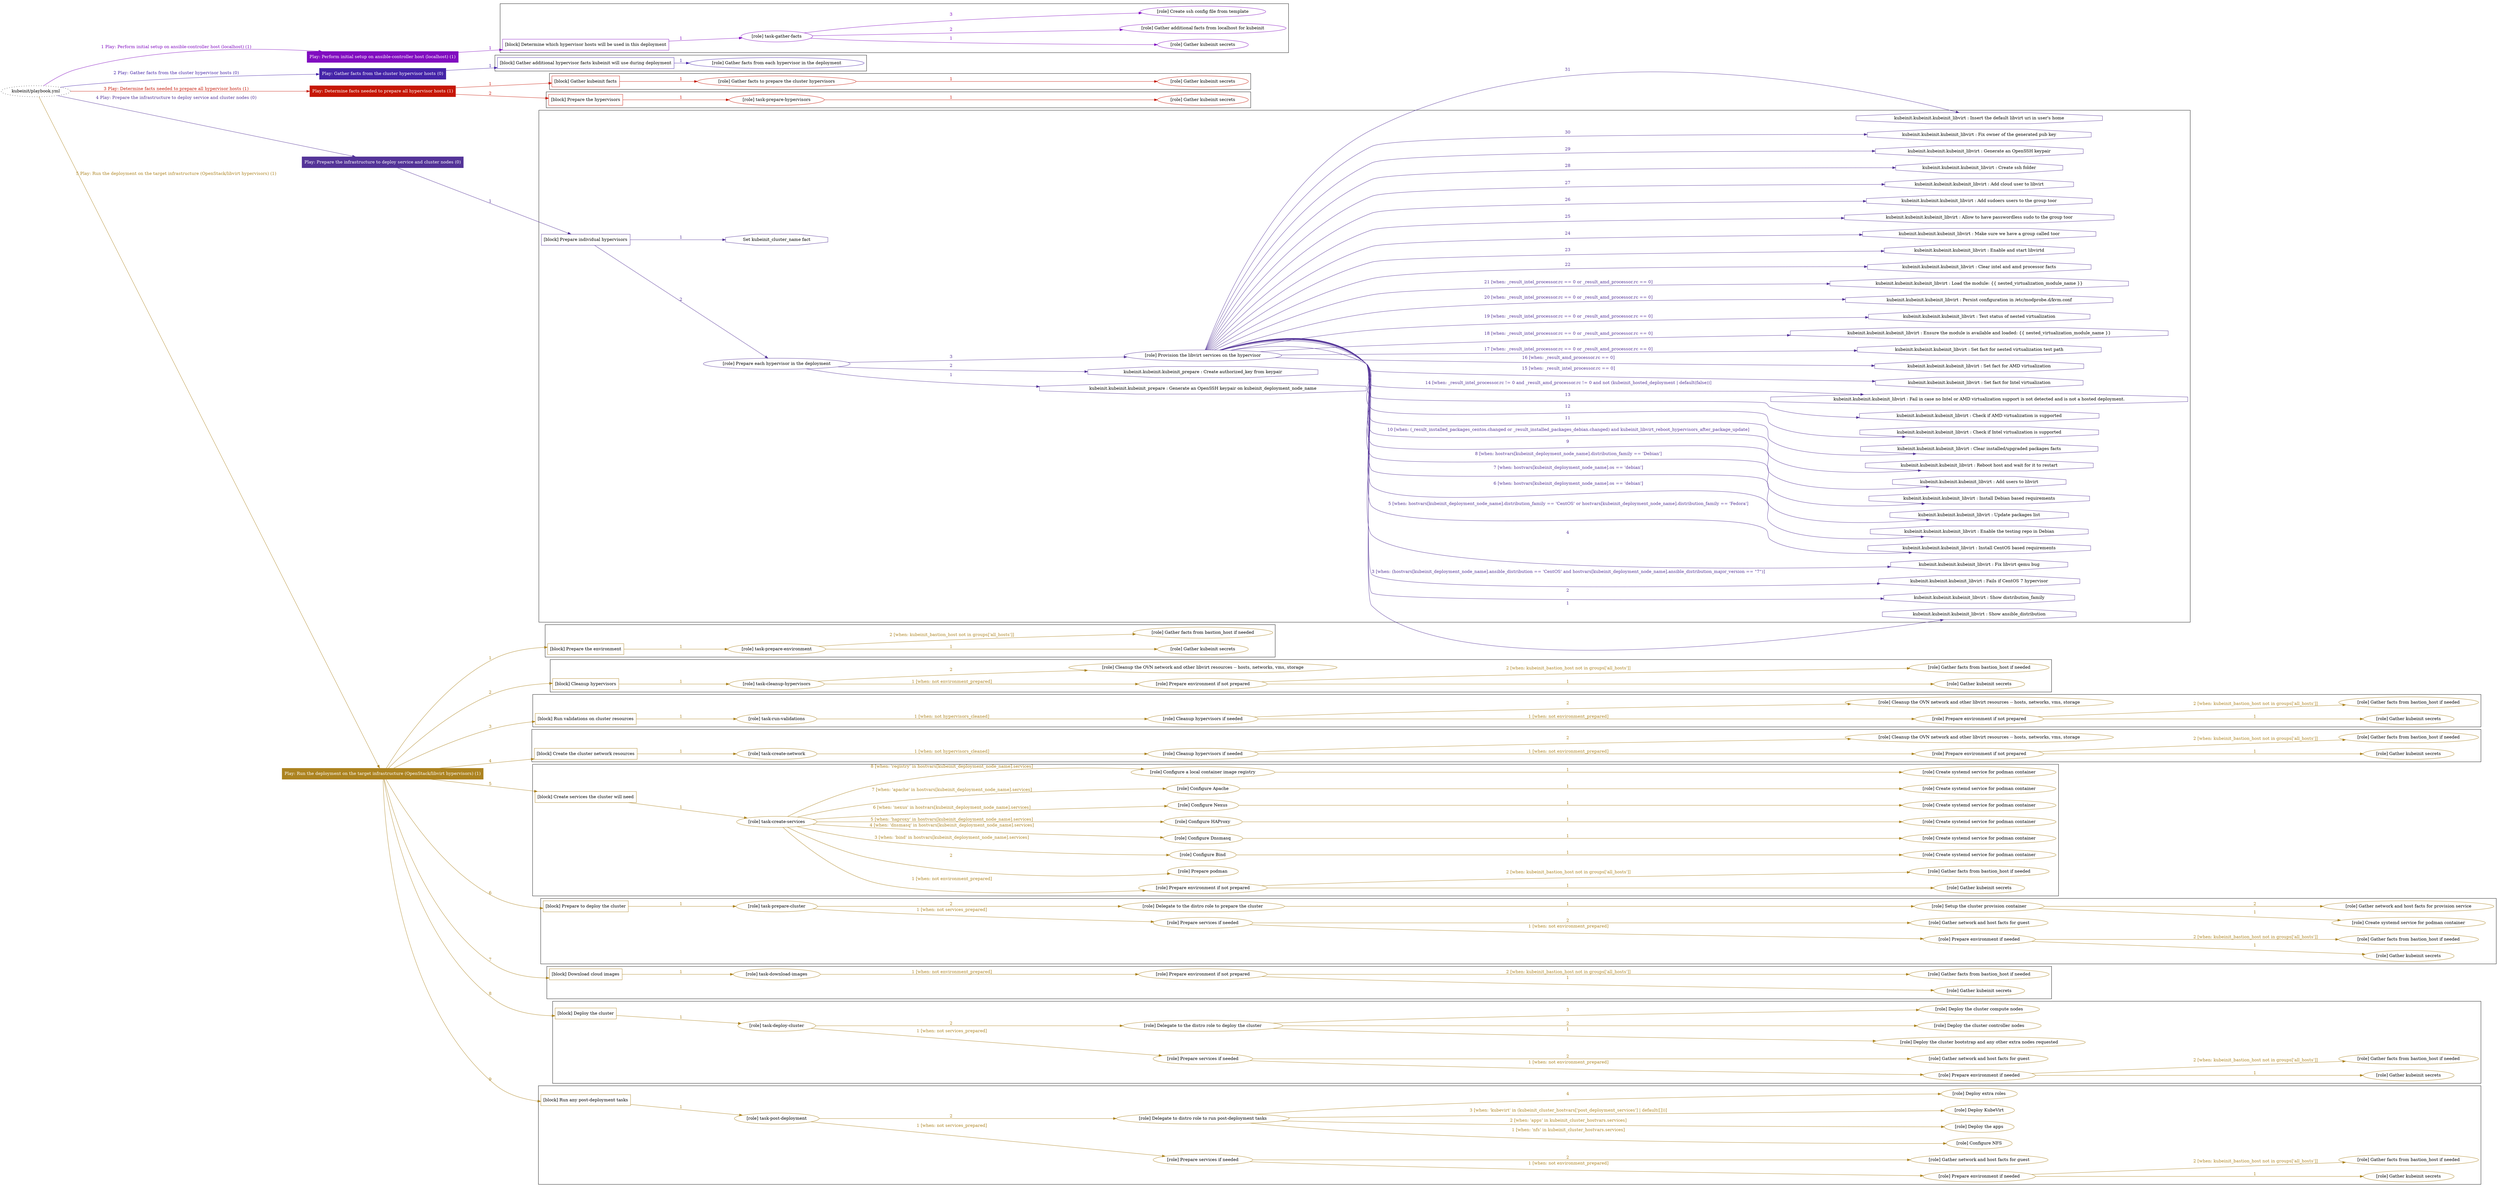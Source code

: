 digraph {
	graph [concentrate=true ordering=in rankdir=LR ratio=fill]
	edge [esep=5 sep=10]
	"kubeinit/playbook.yml" [URL="/home/runner/work/kubeinit/kubeinit/kubeinit/playbook.yml" id=playbook_2d5e9e60 style=dotted]
	"kubeinit/playbook.yml" -> play_b1016e14 [label="1 Play: Perform initial setup on ansible-controller host (localhost) (1)" color="#810cc0" fontcolor="#810cc0" id=edge_play_b1016e14 labeltooltip="1 Play: Perform initial setup on ansible-controller host (localhost) (1)" tooltip="1 Play: Perform initial setup on ansible-controller host (localhost) (1)"]
	subgraph "Play: Perform initial setup on ansible-controller host (localhost) (1)" {
		play_b1016e14 [label="Play: Perform initial setup on ansible-controller host (localhost) (1)" URL="/home/runner/work/kubeinit/kubeinit/kubeinit/playbook.yml" color="#810cc0" fontcolor="#ffffff" id=play_b1016e14 shape=box style=filled tooltip=localhost]
		play_b1016e14 -> block_e20add21 [label=1 color="#810cc0" fontcolor="#810cc0" id=edge_block_e20add21 labeltooltip=1 tooltip=1]
		subgraph cluster_block_e20add21 {
			block_e20add21 [label="[block] Determine which hypervisor hosts will be used in this deployment" URL="/home/runner/work/kubeinit/kubeinit/kubeinit/playbook.yml" color="#810cc0" id=block_e20add21 labeltooltip="Determine which hypervisor hosts will be used in this deployment" shape=box tooltip="Determine which hypervisor hosts will be used in this deployment"]
			block_e20add21 -> role_7a377241 [label="1 " color="#810cc0" fontcolor="#810cc0" id=edge_role_7a377241 labeltooltip="1 " tooltip="1 "]
			subgraph "task-gather-facts" {
				role_7a377241 [label="[role] task-gather-facts" URL="/home/runner/work/kubeinit/kubeinit/kubeinit/playbook.yml" color="#810cc0" id=role_7a377241 tooltip="task-gather-facts"]
				role_7a377241 -> role_d7036368 [label="1 " color="#810cc0" fontcolor="#810cc0" id=edge_role_d7036368 labeltooltip="1 " tooltip="1 "]
				subgraph "Gather kubeinit secrets" {
					role_d7036368 [label="[role] Gather kubeinit secrets" URL="/home/runner/.ansible/collections/ansible_collections/kubeinit/kubeinit/roles/kubeinit_prepare/tasks/build_hypervisors_group.yml" color="#810cc0" id=role_d7036368 tooltip="Gather kubeinit secrets"]
				}
				role_7a377241 -> role_bdc9a129 [label="2 " color="#810cc0" fontcolor="#810cc0" id=edge_role_bdc9a129 labeltooltip="2 " tooltip="2 "]
				subgraph "Gather additional facts from localhost for kubeinit" {
					role_bdc9a129 [label="[role] Gather additional facts from localhost for kubeinit" URL="/home/runner/.ansible/collections/ansible_collections/kubeinit/kubeinit/roles/kubeinit_prepare/tasks/build_hypervisors_group.yml" color="#810cc0" id=role_bdc9a129 tooltip="Gather additional facts from localhost for kubeinit"]
				}
				role_7a377241 -> role_c29ef8ec [label="3 " color="#810cc0" fontcolor="#810cc0" id=edge_role_c29ef8ec labeltooltip="3 " tooltip="3 "]
				subgraph "Create ssh config file from template" {
					role_c29ef8ec [label="[role] Create ssh config file from template" URL="/home/runner/.ansible/collections/ansible_collections/kubeinit/kubeinit/roles/kubeinit_prepare/tasks/build_hypervisors_group.yml" color="#810cc0" id=role_c29ef8ec tooltip="Create ssh config file from template"]
				}
			}
		}
	}
	"kubeinit/playbook.yml" -> play_8748ad54 [label="2 Play: Gather facts from the cluster hypervisor hosts (0)" color="#4524a8" fontcolor="#4524a8" id=edge_play_8748ad54 labeltooltip="2 Play: Gather facts from the cluster hypervisor hosts (0)" tooltip="2 Play: Gather facts from the cluster hypervisor hosts (0)"]
	subgraph "Play: Gather facts from the cluster hypervisor hosts (0)" {
		play_8748ad54 [label="Play: Gather facts from the cluster hypervisor hosts (0)" URL="/home/runner/work/kubeinit/kubeinit/kubeinit/playbook.yml" color="#4524a8" fontcolor="#ffffff" id=play_8748ad54 shape=box style=filled tooltip="Play: Gather facts from the cluster hypervisor hosts (0)"]
		play_8748ad54 -> block_c8830384 [label=1 color="#4524a8" fontcolor="#4524a8" id=edge_block_c8830384 labeltooltip=1 tooltip=1]
		subgraph cluster_block_c8830384 {
			block_c8830384 [label="[block] Gather additional hypervisor facts kubeinit will use during deployment" URL="/home/runner/work/kubeinit/kubeinit/kubeinit/playbook.yml" color="#4524a8" id=block_c8830384 labeltooltip="Gather additional hypervisor facts kubeinit will use during deployment" shape=box tooltip="Gather additional hypervisor facts kubeinit will use during deployment"]
			block_c8830384 -> role_8ac801bb [label="1 " color="#4524a8" fontcolor="#4524a8" id=edge_role_8ac801bb labeltooltip="1 " tooltip="1 "]
			subgraph "Gather facts from each hypervisor in the deployment" {
				role_8ac801bb [label="[role] Gather facts from each hypervisor in the deployment" URL="/home/runner/work/kubeinit/kubeinit/kubeinit/playbook.yml" color="#4524a8" id=role_8ac801bb tooltip="Gather facts from each hypervisor in the deployment"]
			}
		}
	}
	"kubeinit/playbook.yml" -> play_53fe75a6 [label="3 Play: Determine facts needed to prepare all hypervisor hosts (1)" color="#c61706" fontcolor="#c61706" id=edge_play_53fe75a6 labeltooltip="3 Play: Determine facts needed to prepare all hypervisor hosts (1)" tooltip="3 Play: Determine facts needed to prepare all hypervisor hosts (1)"]
	subgraph "Play: Determine facts needed to prepare all hypervisor hosts (1)" {
		play_53fe75a6 [label="Play: Determine facts needed to prepare all hypervisor hosts (1)" URL="/home/runner/work/kubeinit/kubeinit/kubeinit/playbook.yml" color="#c61706" fontcolor="#ffffff" id=play_53fe75a6 shape=box style=filled tooltip=localhost]
		play_53fe75a6 -> block_d0b2d844 [label=1 color="#c61706" fontcolor="#c61706" id=edge_block_d0b2d844 labeltooltip=1 tooltip=1]
		subgraph cluster_block_d0b2d844 {
			block_d0b2d844 [label="[block] Gather kubeinit facts" URL="/home/runner/work/kubeinit/kubeinit/kubeinit/playbook.yml" color="#c61706" id=block_d0b2d844 labeltooltip="Gather kubeinit facts" shape=box tooltip="Gather kubeinit facts"]
			block_d0b2d844 -> role_1cd7bd79 [label="1 " color="#c61706" fontcolor="#c61706" id=edge_role_1cd7bd79 labeltooltip="1 " tooltip="1 "]
			subgraph "Gather facts to prepare the cluster hypervisors" {
				role_1cd7bd79 [label="[role] Gather facts to prepare the cluster hypervisors" URL="/home/runner/work/kubeinit/kubeinit/kubeinit/playbook.yml" color="#c61706" id=role_1cd7bd79 tooltip="Gather facts to prepare the cluster hypervisors"]
				role_1cd7bd79 -> role_0280173f [label="1 " color="#c61706" fontcolor="#c61706" id=edge_role_0280173f labeltooltip="1 " tooltip="1 "]
				subgraph "Gather kubeinit secrets" {
					role_0280173f [label="[role] Gather kubeinit secrets" URL="/home/runner/.ansible/collections/ansible_collections/kubeinit/kubeinit/roles/kubeinit_prepare/tasks/gather_kubeinit_facts.yml" color="#c61706" id=role_0280173f tooltip="Gather kubeinit secrets"]
				}
			}
		}
		play_53fe75a6 -> block_5405189e [label=2 color="#c61706" fontcolor="#c61706" id=edge_block_5405189e labeltooltip=2 tooltip=2]
		subgraph cluster_block_5405189e {
			block_5405189e [label="[block] Prepare the hypervisors" URL="/home/runner/work/kubeinit/kubeinit/kubeinit/playbook.yml" color="#c61706" id=block_5405189e labeltooltip="Prepare the hypervisors" shape=box tooltip="Prepare the hypervisors"]
			block_5405189e -> role_4cc9221a [label="1 " color="#c61706" fontcolor="#c61706" id=edge_role_4cc9221a labeltooltip="1 " tooltip="1 "]
			subgraph "task-prepare-hypervisors" {
				role_4cc9221a [label="[role] task-prepare-hypervisors" URL="/home/runner/work/kubeinit/kubeinit/kubeinit/playbook.yml" color="#c61706" id=role_4cc9221a tooltip="task-prepare-hypervisors"]
				role_4cc9221a -> role_fd8f085b [label="1 " color="#c61706" fontcolor="#c61706" id=edge_role_fd8f085b labeltooltip="1 " tooltip="1 "]
				subgraph "Gather kubeinit secrets" {
					role_fd8f085b [label="[role] Gather kubeinit secrets" URL="/home/runner/.ansible/collections/ansible_collections/kubeinit/kubeinit/roles/kubeinit_prepare/tasks/gather_kubeinit_facts.yml" color="#c61706" id=role_fd8f085b tooltip="Gather kubeinit secrets"]
				}
			}
		}
	}
	"kubeinit/playbook.yml" -> play_ce2b63e2 [label="4 Play: Prepare the infrastructure to deploy service and cluster nodes (0)" color="#543498" fontcolor="#543498" id=edge_play_ce2b63e2 labeltooltip="4 Play: Prepare the infrastructure to deploy service and cluster nodes (0)" tooltip="4 Play: Prepare the infrastructure to deploy service and cluster nodes (0)"]
	subgraph "Play: Prepare the infrastructure to deploy service and cluster nodes (0)" {
		play_ce2b63e2 [label="Play: Prepare the infrastructure to deploy service and cluster nodes (0)" URL="/home/runner/work/kubeinit/kubeinit/kubeinit/playbook.yml" color="#543498" fontcolor="#ffffff" id=play_ce2b63e2 shape=box style=filled tooltip="Play: Prepare the infrastructure to deploy service and cluster nodes (0)"]
		play_ce2b63e2 -> block_5849b99c [label=1 color="#543498" fontcolor="#543498" id=edge_block_5849b99c labeltooltip=1 tooltip=1]
		subgraph cluster_block_5849b99c {
			block_5849b99c [label="[block] Prepare individual hypervisors" URL="/home/runner/work/kubeinit/kubeinit/kubeinit/playbook.yml" color="#543498" id=block_5849b99c labeltooltip="Prepare individual hypervisors" shape=box tooltip="Prepare individual hypervisors"]
			block_5849b99c -> role_98dd8b5d [label="2 " color="#543498" fontcolor="#543498" id=edge_role_98dd8b5d labeltooltip="2 " tooltip="2 "]
			subgraph "Prepare each hypervisor in the deployment" {
				role_98dd8b5d [label="[role] Prepare each hypervisor in the deployment" URL="/home/runner/work/kubeinit/kubeinit/kubeinit/playbook.yml" color="#543498" id=role_98dd8b5d tooltip="Prepare each hypervisor in the deployment"]
				task_89a11336 [label="kubeinit.kubeinit.kubeinit_prepare : Generate an OpenSSH keypair on kubeinit_deployment_node_name" URL="/home/runner/.ansible/collections/ansible_collections/kubeinit/kubeinit/roles/kubeinit_prepare/tasks/prepare_hypervisor.yml" color="#543498" id=task_89a11336 shape=octagon tooltip="kubeinit.kubeinit.kubeinit_prepare : Generate an OpenSSH keypair on kubeinit_deployment_node_name"]
				role_98dd8b5d -> task_89a11336 [label="1 " color="#543498" fontcolor="#543498" id=edge_task_89a11336 labeltooltip="1 " tooltip="1 "]
				task_111224fc [label="kubeinit.kubeinit.kubeinit_prepare : Create authorized_key from keypair" URL="/home/runner/.ansible/collections/ansible_collections/kubeinit/kubeinit/roles/kubeinit_prepare/tasks/prepare_hypervisor.yml" color="#543498" id=task_111224fc shape=octagon tooltip="kubeinit.kubeinit.kubeinit_prepare : Create authorized_key from keypair"]
				role_98dd8b5d -> task_111224fc [label="2 " color="#543498" fontcolor="#543498" id=edge_task_111224fc labeltooltip="2 " tooltip="2 "]
				role_98dd8b5d -> role_80fcc79b [label="3 " color="#543498" fontcolor="#543498" id=edge_role_80fcc79b labeltooltip="3 " tooltip="3 "]
				subgraph "Provision the libvirt services on the hypervisor" {
					role_80fcc79b [label="[role] Provision the libvirt services on the hypervisor" URL="/home/runner/.ansible/collections/ansible_collections/kubeinit/kubeinit/roles/kubeinit_prepare/tasks/prepare_hypervisor.yml" color="#543498" id=role_80fcc79b tooltip="Provision the libvirt services on the hypervisor"]
					task_5b2a654f [label="kubeinit.kubeinit.kubeinit_libvirt : Show ansible_distribution" URL="/home/runner/.ansible/collections/ansible_collections/kubeinit/kubeinit/roles/kubeinit_libvirt/tasks/main.yml" color="#543498" id=task_5b2a654f shape=octagon tooltip="kubeinit.kubeinit.kubeinit_libvirt : Show ansible_distribution"]
					role_80fcc79b -> task_5b2a654f [label="1 " color="#543498" fontcolor="#543498" id=edge_task_5b2a654f labeltooltip="1 " tooltip="1 "]
					task_f8b905b3 [label="kubeinit.kubeinit.kubeinit_libvirt : Show distribution_family" URL="/home/runner/.ansible/collections/ansible_collections/kubeinit/kubeinit/roles/kubeinit_libvirt/tasks/main.yml" color="#543498" id=task_f8b905b3 shape=octagon tooltip="kubeinit.kubeinit.kubeinit_libvirt : Show distribution_family"]
					role_80fcc79b -> task_f8b905b3 [label="2 " color="#543498" fontcolor="#543498" id=edge_task_f8b905b3 labeltooltip="2 " tooltip="2 "]
					task_dcdad14f [label="kubeinit.kubeinit.kubeinit_libvirt : Fails if CentOS 7 hypervisor" URL="/home/runner/.ansible/collections/ansible_collections/kubeinit/kubeinit/roles/kubeinit_libvirt/tasks/main.yml" color="#543498" id=task_dcdad14f shape=octagon tooltip="kubeinit.kubeinit.kubeinit_libvirt : Fails if CentOS 7 hypervisor"]
					role_80fcc79b -> task_dcdad14f [label="3 [when: (hostvars[kubeinit_deployment_node_name].ansible_distribution == 'CentOS' and hostvars[kubeinit_deployment_node_name].ansible_distribution_major_version == \"7\")]" color="#543498" fontcolor="#543498" id=edge_task_dcdad14f labeltooltip="3 [when: (hostvars[kubeinit_deployment_node_name].ansible_distribution == 'CentOS' and hostvars[kubeinit_deployment_node_name].ansible_distribution_major_version == \"7\")]" tooltip="3 [when: (hostvars[kubeinit_deployment_node_name].ansible_distribution == 'CentOS' and hostvars[kubeinit_deployment_node_name].ansible_distribution_major_version == \"7\")]"]
					task_68d8265d [label="kubeinit.kubeinit.kubeinit_libvirt : Fix libvirt qemu bug" URL="/home/runner/.ansible/collections/ansible_collections/kubeinit/kubeinit/roles/kubeinit_libvirt/tasks/main.yml" color="#543498" id=task_68d8265d shape=octagon tooltip="kubeinit.kubeinit.kubeinit_libvirt : Fix libvirt qemu bug"]
					role_80fcc79b -> task_68d8265d [label="4 " color="#543498" fontcolor="#543498" id=edge_task_68d8265d labeltooltip="4 " tooltip="4 "]
					task_2ed17474 [label="kubeinit.kubeinit.kubeinit_libvirt : Install CentOS based requirements" URL="/home/runner/.ansible/collections/ansible_collections/kubeinit/kubeinit/roles/kubeinit_libvirt/tasks/main.yml" color="#543498" id=task_2ed17474 shape=octagon tooltip="kubeinit.kubeinit.kubeinit_libvirt : Install CentOS based requirements"]
					role_80fcc79b -> task_2ed17474 [label="5 [when: hostvars[kubeinit_deployment_node_name].distribution_family == 'CentOS' or hostvars[kubeinit_deployment_node_name].distribution_family == 'Fedora']" color="#543498" fontcolor="#543498" id=edge_task_2ed17474 labeltooltip="5 [when: hostvars[kubeinit_deployment_node_name].distribution_family == 'CentOS' or hostvars[kubeinit_deployment_node_name].distribution_family == 'Fedora']" tooltip="5 [when: hostvars[kubeinit_deployment_node_name].distribution_family == 'CentOS' or hostvars[kubeinit_deployment_node_name].distribution_family == 'Fedora']"]
					task_cec6492a [label="kubeinit.kubeinit.kubeinit_libvirt : Enable the testing repo in Debian" URL="/home/runner/.ansible/collections/ansible_collections/kubeinit/kubeinit/roles/kubeinit_libvirt/tasks/main.yml" color="#543498" id=task_cec6492a shape=octagon tooltip="kubeinit.kubeinit.kubeinit_libvirt : Enable the testing repo in Debian"]
					role_80fcc79b -> task_cec6492a [label="6 [when: hostvars[kubeinit_deployment_node_name].os == 'debian']" color="#543498" fontcolor="#543498" id=edge_task_cec6492a labeltooltip="6 [when: hostvars[kubeinit_deployment_node_name].os == 'debian']" tooltip="6 [when: hostvars[kubeinit_deployment_node_name].os == 'debian']"]
					task_250e576b [label="kubeinit.kubeinit.kubeinit_libvirt : Update packages list" URL="/home/runner/.ansible/collections/ansible_collections/kubeinit/kubeinit/roles/kubeinit_libvirt/tasks/main.yml" color="#543498" id=task_250e576b shape=octagon tooltip="kubeinit.kubeinit.kubeinit_libvirt : Update packages list"]
					role_80fcc79b -> task_250e576b [label="7 [when: hostvars[kubeinit_deployment_node_name].os == 'debian']" color="#543498" fontcolor="#543498" id=edge_task_250e576b labeltooltip="7 [when: hostvars[kubeinit_deployment_node_name].os == 'debian']" tooltip="7 [when: hostvars[kubeinit_deployment_node_name].os == 'debian']"]
					task_c4124322 [label="kubeinit.kubeinit.kubeinit_libvirt : Install Debian based requirements" URL="/home/runner/.ansible/collections/ansible_collections/kubeinit/kubeinit/roles/kubeinit_libvirt/tasks/main.yml" color="#543498" id=task_c4124322 shape=octagon tooltip="kubeinit.kubeinit.kubeinit_libvirt : Install Debian based requirements"]
					role_80fcc79b -> task_c4124322 [label="8 [when: hostvars[kubeinit_deployment_node_name].distribution_family == 'Debian']" color="#543498" fontcolor="#543498" id=edge_task_c4124322 labeltooltip="8 [when: hostvars[kubeinit_deployment_node_name].distribution_family == 'Debian']" tooltip="8 [when: hostvars[kubeinit_deployment_node_name].distribution_family == 'Debian']"]
					task_89244968 [label="kubeinit.kubeinit.kubeinit_libvirt : Add users to libvirt" URL="/home/runner/.ansible/collections/ansible_collections/kubeinit/kubeinit/roles/kubeinit_libvirt/tasks/main.yml" color="#543498" id=task_89244968 shape=octagon tooltip="kubeinit.kubeinit.kubeinit_libvirt : Add users to libvirt"]
					role_80fcc79b -> task_89244968 [label="9 " color="#543498" fontcolor="#543498" id=edge_task_89244968 labeltooltip="9 " tooltip="9 "]
					task_df13fc72 [label="kubeinit.kubeinit.kubeinit_libvirt : Reboot host and wait for it to restart" URL="/home/runner/.ansible/collections/ansible_collections/kubeinit/kubeinit/roles/kubeinit_libvirt/tasks/main.yml" color="#543498" id=task_df13fc72 shape=octagon tooltip="kubeinit.kubeinit.kubeinit_libvirt : Reboot host and wait for it to restart"]
					role_80fcc79b -> task_df13fc72 [label="10 [when: (_result_installed_packages_centos.changed or _result_installed_packages_debian.changed) and kubeinit_libvirt_reboot_hypervisors_after_package_update]" color="#543498" fontcolor="#543498" id=edge_task_df13fc72 labeltooltip="10 [when: (_result_installed_packages_centos.changed or _result_installed_packages_debian.changed) and kubeinit_libvirt_reboot_hypervisors_after_package_update]" tooltip="10 [when: (_result_installed_packages_centos.changed or _result_installed_packages_debian.changed) and kubeinit_libvirt_reboot_hypervisors_after_package_update]"]
					task_fa6778c3 [label="kubeinit.kubeinit.kubeinit_libvirt : Clear installed/upgraded packages facts" URL="/home/runner/.ansible/collections/ansible_collections/kubeinit/kubeinit/roles/kubeinit_libvirt/tasks/main.yml" color="#543498" id=task_fa6778c3 shape=octagon tooltip="kubeinit.kubeinit.kubeinit_libvirt : Clear installed/upgraded packages facts"]
					role_80fcc79b -> task_fa6778c3 [label="11 " color="#543498" fontcolor="#543498" id=edge_task_fa6778c3 labeltooltip="11 " tooltip="11 "]
					task_04a6b4d7 [label="kubeinit.kubeinit.kubeinit_libvirt : Check if Intel virtualization is supported" URL="/home/runner/.ansible/collections/ansible_collections/kubeinit/kubeinit/roles/kubeinit_libvirt/tasks/main.yml" color="#543498" id=task_04a6b4d7 shape=octagon tooltip="kubeinit.kubeinit.kubeinit_libvirt : Check if Intel virtualization is supported"]
					role_80fcc79b -> task_04a6b4d7 [label="12 " color="#543498" fontcolor="#543498" id=edge_task_04a6b4d7 labeltooltip="12 " tooltip="12 "]
					task_f12c54b4 [label="kubeinit.kubeinit.kubeinit_libvirt : Check if AMD virtualization is supported" URL="/home/runner/.ansible/collections/ansible_collections/kubeinit/kubeinit/roles/kubeinit_libvirt/tasks/main.yml" color="#543498" id=task_f12c54b4 shape=octagon tooltip="kubeinit.kubeinit.kubeinit_libvirt : Check if AMD virtualization is supported"]
					role_80fcc79b -> task_f12c54b4 [label="13 " color="#543498" fontcolor="#543498" id=edge_task_f12c54b4 labeltooltip="13 " tooltip="13 "]
					task_46aa26ff [label="kubeinit.kubeinit.kubeinit_libvirt : Fail in case no Intel or AMD virtualization support is not detected and is not a hosted deployment." URL="/home/runner/.ansible/collections/ansible_collections/kubeinit/kubeinit/roles/kubeinit_libvirt/tasks/main.yml" color="#543498" id=task_46aa26ff shape=octagon tooltip="kubeinit.kubeinit.kubeinit_libvirt : Fail in case no Intel or AMD virtualization support is not detected and is not a hosted deployment."]
					role_80fcc79b -> task_46aa26ff [label="14 [when: _result_intel_processor.rc != 0 and _result_amd_processor.rc != 0 and not (kubeinit_hosted_deployment | default(false))]" color="#543498" fontcolor="#543498" id=edge_task_46aa26ff labeltooltip="14 [when: _result_intel_processor.rc != 0 and _result_amd_processor.rc != 0 and not (kubeinit_hosted_deployment | default(false))]" tooltip="14 [when: _result_intel_processor.rc != 0 and _result_amd_processor.rc != 0 and not (kubeinit_hosted_deployment | default(false))]"]
					task_3dc43560 [label="kubeinit.kubeinit.kubeinit_libvirt : Set fact for Intel virtualization" URL="/home/runner/.ansible/collections/ansible_collections/kubeinit/kubeinit/roles/kubeinit_libvirt/tasks/main.yml" color="#543498" id=task_3dc43560 shape=octagon tooltip="kubeinit.kubeinit.kubeinit_libvirt : Set fact for Intel virtualization"]
					role_80fcc79b -> task_3dc43560 [label="15 [when: _result_intel_processor.rc == 0]" color="#543498" fontcolor="#543498" id=edge_task_3dc43560 labeltooltip="15 [when: _result_intel_processor.rc == 0]" tooltip="15 [when: _result_intel_processor.rc == 0]"]
					task_a63800e9 [label="kubeinit.kubeinit.kubeinit_libvirt : Set fact for AMD virtualization" URL="/home/runner/.ansible/collections/ansible_collections/kubeinit/kubeinit/roles/kubeinit_libvirt/tasks/main.yml" color="#543498" id=task_a63800e9 shape=octagon tooltip="kubeinit.kubeinit.kubeinit_libvirt : Set fact for AMD virtualization"]
					role_80fcc79b -> task_a63800e9 [label="16 [when: _result_amd_processor.rc == 0]" color="#543498" fontcolor="#543498" id=edge_task_a63800e9 labeltooltip="16 [when: _result_amd_processor.rc == 0]" tooltip="16 [when: _result_amd_processor.rc == 0]"]
					task_aacda3a2 [label="kubeinit.kubeinit.kubeinit_libvirt : Set fact for nested virtualization test path" URL="/home/runner/.ansible/collections/ansible_collections/kubeinit/kubeinit/roles/kubeinit_libvirt/tasks/main.yml" color="#543498" id=task_aacda3a2 shape=octagon tooltip="kubeinit.kubeinit.kubeinit_libvirt : Set fact for nested virtualization test path"]
					role_80fcc79b -> task_aacda3a2 [label="17 [when: _result_intel_processor.rc == 0 or _result_amd_processor.rc == 0]" color="#543498" fontcolor="#543498" id=edge_task_aacda3a2 labeltooltip="17 [when: _result_intel_processor.rc == 0 or _result_amd_processor.rc == 0]" tooltip="17 [when: _result_intel_processor.rc == 0 or _result_amd_processor.rc == 0]"]
					task_fb6b7d84 [label="kubeinit.kubeinit.kubeinit_libvirt : Ensure the module is available and loaded: {{ nested_virtualization_module_name }}" URL="/home/runner/.ansible/collections/ansible_collections/kubeinit/kubeinit/roles/kubeinit_libvirt/tasks/main.yml" color="#543498" id=task_fb6b7d84 shape=octagon tooltip="kubeinit.kubeinit.kubeinit_libvirt : Ensure the module is available and loaded: {{ nested_virtualization_module_name }}"]
					role_80fcc79b -> task_fb6b7d84 [label="18 [when: _result_intel_processor.rc == 0 or _result_amd_processor.rc == 0]" color="#543498" fontcolor="#543498" id=edge_task_fb6b7d84 labeltooltip="18 [when: _result_intel_processor.rc == 0 or _result_amd_processor.rc == 0]" tooltip="18 [when: _result_intel_processor.rc == 0 or _result_amd_processor.rc == 0]"]
					task_d5fcd7eb [label="kubeinit.kubeinit.kubeinit_libvirt : Test status of nested virtualization" URL="/home/runner/.ansible/collections/ansible_collections/kubeinit/kubeinit/roles/kubeinit_libvirt/tasks/main.yml" color="#543498" id=task_d5fcd7eb shape=octagon tooltip="kubeinit.kubeinit.kubeinit_libvirt : Test status of nested virtualization"]
					role_80fcc79b -> task_d5fcd7eb [label="19 [when: _result_intel_processor.rc == 0 or _result_amd_processor.rc == 0]" color="#543498" fontcolor="#543498" id=edge_task_d5fcd7eb labeltooltip="19 [when: _result_intel_processor.rc == 0 or _result_amd_processor.rc == 0]" tooltip="19 [when: _result_intel_processor.rc == 0 or _result_amd_processor.rc == 0]"]
					task_24b492e3 [label="kubeinit.kubeinit.kubeinit_libvirt : Persist configuration in /etc/modprobe.d/kvm.conf" URL="/home/runner/.ansible/collections/ansible_collections/kubeinit/kubeinit/roles/kubeinit_libvirt/tasks/main.yml" color="#543498" id=task_24b492e3 shape=octagon tooltip="kubeinit.kubeinit.kubeinit_libvirt : Persist configuration in /etc/modprobe.d/kvm.conf"]
					role_80fcc79b -> task_24b492e3 [label="20 [when: _result_intel_processor.rc == 0 or _result_amd_processor.rc == 0]" color="#543498" fontcolor="#543498" id=edge_task_24b492e3 labeltooltip="20 [when: _result_intel_processor.rc == 0 or _result_amd_processor.rc == 0]" tooltip="20 [when: _result_intel_processor.rc == 0 or _result_amd_processor.rc == 0]"]
					task_25d36972 [label="kubeinit.kubeinit.kubeinit_libvirt : Load the module: {{ nested_virtualization_module_name }}" URL="/home/runner/.ansible/collections/ansible_collections/kubeinit/kubeinit/roles/kubeinit_libvirt/tasks/main.yml" color="#543498" id=task_25d36972 shape=octagon tooltip="kubeinit.kubeinit.kubeinit_libvirt : Load the module: {{ nested_virtualization_module_name }}"]
					role_80fcc79b -> task_25d36972 [label="21 [when: _result_intel_processor.rc == 0 or _result_amd_processor.rc == 0]" color="#543498" fontcolor="#543498" id=edge_task_25d36972 labeltooltip="21 [when: _result_intel_processor.rc == 0 or _result_amd_processor.rc == 0]" tooltip="21 [when: _result_intel_processor.rc == 0 or _result_amd_processor.rc == 0]"]
					task_f447926d [label="kubeinit.kubeinit.kubeinit_libvirt : Clear intel and amd processor facts" URL="/home/runner/.ansible/collections/ansible_collections/kubeinit/kubeinit/roles/kubeinit_libvirt/tasks/main.yml" color="#543498" id=task_f447926d shape=octagon tooltip="kubeinit.kubeinit.kubeinit_libvirt : Clear intel and amd processor facts"]
					role_80fcc79b -> task_f447926d [label="22 " color="#543498" fontcolor="#543498" id=edge_task_f447926d labeltooltip="22 " tooltip="22 "]
					task_beefbe02 [label="kubeinit.kubeinit.kubeinit_libvirt : Enable and start libvirtd" URL="/home/runner/.ansible/collections/ansible_collections/kubeinit/kubeinit/roles/kubeinit_libvirt/tasks/main.yml" color="#543498" id=task_beefbe02 shape=octagon tooltip="kubeinit.kubeinit.kubeinit_libvirt : Enable and start libvirtd"]
					role_80fcc79b -> task_beefbe02 [label="23 " color="#543498" fontcolor="#543498" id=edge_task_beefbe02 labeltooltip="23 " tooltip="23 "]
					task_304d0cba [label="kubeinit.kubeinit.kubeinit_libvirt : Make sure we have a group called toor" URL="/home/runner/.ansible/collections/ansible_collections/kubeinit/kubeinit/roles/kubeinit_libvirt/tasks/60_create_cloud_user.yml" color="#543498" id=task_304d0cba shape=octagon tooltip="kubeinit.kubeinit.kubeinit_libvirt : Make sure we have a group called toor"]
					role_80fcc79b -> task_304d0cba [label="24 " color="#543498" fontcolor="#543498" id=edge_task_304d0cba labeltooltip="24 " tooltip="24 "]
					task_f5b10523 [label="kubeinit.kubeinit.kubeinit_libvirt : Allow to have passwordless sudo to the group toor" URL="/home/runner/.ansible/collections/ansible_collections/kubeinit/kubeinit/roles/kubeinit_libvirt/tasks/60_create_cloud_user.yml" color="#543498" id=task_f5b10523 shape=octagon tooltip="kubeinit.kubeinit.kubeinit_libvirt : Allow to have passwordless sudo to the group toor"]
					role_80fcc79b -> task_f5b10523 [label="25 " color="#543498" fontcolor="#543498" id=edge_task_f5b10523 labeltooltip="25 " tooltip="25 "]
					task_a37309dc [label="kubeinit.kubeinit.kubeinit_libvirt : Add sudoers users to the group toor" URL="/home/runner/.ansible/collections/ansible_collections/kubeinit/kubeinit/roles/kubeinit_libvirt/tasks/60_create_cloud_user.yml" color="#543498" id=task_a37309dc shape=octagon tooltip="kubeinit.kubeinit.kubeinit_libvirt : Add sudoers users to the group toor"]
					role_80fcc79b -> task_a37309dc [label="26 " color="#543498" fontcolor="#543498" id=edge_task_a37309dc labeltooltip="26 " tooltip="26 "]
					task_015df8d5 [label="kubeinit.kubeinit.kubeinit_libvirt : Add cloud user to libvirt" URL="/home/runner/.ansible/collections/ansible_collections/kubeinit/kubeinit/roles/kubeinit_libvirt/tasks/60_create_cloud_user.yml" color="#543498" id=task_015df8d5 shape=octagon tooltip="kubeinit.kubeinit.kubeinit_libvirt : Add cloud user to libvirt"]
					role_80fcc79b -> task_015df8d5 [label="27 " color="#543498" fontcolor="#543498" id=edge_task_015df8d5 labeltooltip="27 " tooltip="27 "]
					task_ec5dc55c [label="kubeinit.kubeinit.kubeinit_libvirt : Create ssh folder" URL="/home/runner/.ansible/collections/ansible_collections/kubeinit/kubeinit/roles/kubeinit_libvirt/tasks/60_create_cloud_user.yml" color="#543498" id=task_ec5dc55c shape=octagon tooltip="kubeinit.kubeinit.kubeinit_libvirt : Create ssh folder"]
					role_80fcc79b -> task_ec5dc55c [label="28 " color="#543498" fontcolor="#543498" id=edge_task_ec5dc55c labeltooltip="28 " tooltip="28 "]
					task_3f877766 [label="kubeinit.kubeinit.kubeinit_libvirt : Generate an OpenSSH keypair" URL="/home/runner/.ansible/collections/ansible_collections/kubeinit/kubeinit/roles/kubeinit_libvirt/tasks/60_create_cloud_user.yml" color="#543498" id=task_3f877766 shape=octagon tooltip="kubeinit.kubeinit.kubeinit_libvirt : Generate an OpenSSH keypair"]
					role_80fcc79b -> task_3f877766 [label="29 " color="#543498" fontcolor="#543498" id=edge_task_3f877766 labeltooltip="29 " tooltip="29 "]
					task_a231f5b7 [label="kubeinit.kubeinit.kubeinit_libvirt : Fix owner of the generated pub key" URL="/home/runner/.ansible/collections/ansible_collections/kubeinit/kubeinit/roles/kubeinit_libvirt/tasks/60_create_cloud_user.yml" color="#543498" id=task_a231f5b7 shape=octagon tooltip="kubeinit.kubeinit.kubeinit_libvirt : Fix owner of the generated pub key"]
					role_80fcc79b -> task_a231f5b7 [label="30 " color="#543498" fontcolor="#543498" id=edge_task_a231f5b7 labeltooltip="30 " tooltip="30 "]
					task_74ea2f9e [label="kubeinit.kubeinit.kubeinit_libvirt : Insert the default libvirt uri in user's home" URL="/home/runner/.ansible/collections/ansible_collections/kubeinit/kubeinit/roles/kubeinit_libvirt/tasks/60_create_cloud_user.yml" color="#543498" id=task_74ea2f9e shape=octagon tooltip="kubeinit.kubeinit.kubeinit_libvirt : Insert the default libvirt uri in user's home"]
					role_80fcc79b -> task_74ea2f9e [label="31 " color="#543498" fontcolor="#543498" id=edge_task_74ea2f9e labeltooltip="31 " tooltip="31 "]
				}
			}
			task_6761710c [label="Set kubeinit_cluster_name fact" URL="/home/runner/work/kubeinit/kubeinit/kubeinit/playbook.yml" color="#543498" id=task_6761710c shape=octagon tooltip="Set kubeinit_cluster_name fact"]
			block_5849b99c -> task_6761710c [label="1 " color="#543498" fontcolor="#543498" id=edge_task_6761710c labeltooltip="1 " tooltip="1 "]
		}
	}
	"kubeinit/playbook.yml" -> play_2b6ced36 [label="5 Play: Run the deployment on the target infrastructure (OpenStack/libvirt hypervisors) (1)" color="#ac8320" fontcolor="#ac8320" id=edge_play_2b6ced36 labeltooltip="5 Play: Run the deployment on the target infrastructure (OpenStack/libvirt hypervisors) (1)" tooltip="5 Play: Run the deployment on the target infrastructure (OpenStack/libvirt hypervisors) (1)"]
	subgraph "Play: Run the deployment on the target infrastructure (OpenStack/libvirt hypervisors) (1)" {
		play_2b6ced36 [label="Play: Run the deployment on the target infrastructure (OpenStack/libvirt hypervisors) (1)" URL="/home/runner/work/kubeinit/kubeinit/kubeinit/playbook.yml" color="#ac8320" fontcolor="#ffffff" id=play_2b6ced36 shape=box style=filled tooltip=localhost]
		play_2b6ced36 -> block_42b78355 [label=1 color="#ac8320" fontcolor="#ac8320" id=edge_block_42b78355 labeltooltip=1 tooltip=1]
		subgraph cluster_block_42b78355 {
			block_42b78355 [label="[block] Prepare the environment" URL="/home/runner/work/kubeinit/kubeinit/kubeinit/playbook.yml" color="#ac8320" id=block_42b78355 labeltooltip="Prepare the environment" shape=box tooltip="Prepare the environment"]
			block_42b78355 -> role_b004be3a [label="1 " color="#ac8320" fontcolor="#ac8320" id=edge_role_b004be3a labeltooltip="1 " tooltip="1 "]
			subgraph "task-prepare-environment" {
				role_b004be3a [label="[role] task-prepare-environment" URL="/home/runner/work/kubeinit/kubeinit/kubeinit/playbook.yml" color="#ac8320" id=role_b004be3a tooltip="task-prepare-environment"]
				role_b004be3a -> role_d1ad53da [label="1 " color="#ac8320" fontcolor="#ac8320" id=edge_role_d1ad53da labeltooltip="1 " tooltip="1 "]
				subgraph "Gather kubeinit secrets" {
					role_d1ad53da [label="[role] Gather kubeinit secrets" URL="/home/runner/.ansible/collections/ansible_collections/kubeinit/kubeinit/roles/kubeinit_prepare/tasks/gather_kubeinit_facts.yml" color="#ac8320" id=role_d1ad53da tooltip="Gather kubeinit secrets"]
				}
				role_b004be3a -> role_5dbd8855 [label="2 [when: kubeinit_bastion_host not in groups['all_hosts']]" color="#ac8320" fontcolor="#ac8320" id=edge_role_5dbd8855 labeltooltip="2 [when: kubeinit_bastion_host not in groups['all_hosts']]" tooltip="2 [when: kubeinit_bastion_host not in groups['all_hosts']]"]
				subgraph "Gather facts from bastion_host if needed" {
					role_5dbd8855 [label="[role] Gather facts from bastion_host if needed" URL="/home/runner/.ansible/collections/ansible_collections/kubeinit/kubeinit/roles/kubeinit_prepare/tasks/main.yml" color="#ac8320" id=role_5dbd8855 tooltip="Gather facts from bastion_host if needed"]
				}
			}
		}
		play_2b6ced36 -> block_52999750 [label=2 color="#ac8320" fontcolor="#ac8320" id=edge_block_52999750 labeltooltip=2 tooltip=2]
		subgraph cluster_block_52999750 {
			block_52999750 [label="[block] Cleanup hypervisors" URL="/home/runner/work/kubeinit/kubeinit/kubeinit/playbook.yml" color="#ac8320" id=block_52999750 labeltooltip="Cleanup hypervisors" shape=box tooltip="Cleanup hypervisors"]
			block_52999750 -> role_5351ab77 [label="1 " color="#ac8320" fontcolor="#ac8320" id=edge_role_5351ab77 labeltooltip="1 " tooltip="1 "]
			subgraph "task-cleanup-hypervisors" {
				role_5351ab77 [label="[role] task-cleanup-hypervisors" URL="/home/runner/work/kubeinit/kubeinit/kubeinit/playbook.yml" color="#ac8320" id=role_5351ab77 tooltip="task-cleanup-hypervisors"]
				role_5351ab77 -> role_4b3e98a2 [label="1 [when: not environment_prepared]" color="#ac8320" fontcolor="#ac8320" id=edge_role_4b3e98a2 labeltooltip="1 [when: not environment_prepared]" tooltip="1 [when: not environment_prepared]"]
				subgraph "Prepare environment if not prepared" {
					role_4b3e98a2 [label="[role] Prepare environment if not prepared" URL="/home/runner/.ansible/collections/ansible_collections/kubeinit/kubeinit/roles/kubeinit_libvirt/tasks/cleanup_hypervisors.yml" color="#ac8320" id=role_4b3e98a2 tooltip="Prepare environment if not prepared"]
					role_4b3e98a2 -> role_02fb6033 [label="1 " color="#ac8320" fontcolor="#ac8320" id=edge_role_02fb6033 labeltooltip="1 " tooltip="1 "]
					subgraph "Gather kubeinit secrets" {
						role_02fb6033 [label="[role] Gather kubeinit secrets" URL="/home/runner/.ansible/collections/ansible_collections/kubeinit/kubeinit/roles/kubeinit_prepare/tasks/gather_kubeinit_facts.yml" color="#ac8320" id=role_02fb6033 tooltip="Gather kubeinit secrets"]
					}
					role_4b3e98a2 -> role_d17463a2 [label="2 [when: kubeinit_bastion_host not in groups['all_hosts']]" color="#ac8320" fontcolor="#ac8320" id=edge_role_d17463a2 labeltooltip="2 [when: kubeinit_bastion_host not in groups['all_hosts']]" tooltip="2 [when: kubeinit_bastion_host not in groups['all_hosts']]"]
					subgraph "Gather facts from bastion_host if needed" {
						role_d17463a2 [label="[role] Gather facts from bastion_host if needed" URL="/home/runner/.ansible/collections/ansible_collections/kubeinit/kubeinit/roles/kubeinit_prepare/tasks/main.yml" color="#ac8320" id=role_d17463a2 tooltip="Gather facts from bastion_host if needed"]
					}
				}
				role_5351ab77 -> role_32c81a96 [label="2 " color="#ac8320" fontcolor="#ac8320" id=edge_role_32c81a96 labeltooltip="2 " tooltip="2 "]
				subgraph "Cleanup the OVN network and other libvirt resources -- hosts, networks, vms, storage" {
					role_32c81a96 [label="[role] Cleanup the OVN network and other libvirt resources -- hosts, networks, vms, storage" URL="/home/runner/.ansible/collections/ansible_collections/kubeinit/kubeinit/roles/kubeinit_libvirt/tasks/cleanup_hypervisors.yml" color="#ac8320" id=role_32c81a96 tooltip="Cleanup the OVN network and other libvirt resources -- hosts, networks, vms, storage"]
				}
			}
		}
		play_2b6ced36 -> block_dd631e28 [label=3 color="#ac8320" fontcolor="#ac8320" id=edge_block_dd631e28 labeltooltip=3 tooltip=3]
		subgraph cluster_block_dd631e28 {
			block_dd631e28 [label="[block] Run validations on cluster resources" URL="/home/runner/work/kubeinit/kubeinit/kubeinit/playbook.yml" color="#ac8320" id=block_dd631e28 labeltooltip="Run validations on cluster resources" shape=box tooltip="Run validations on cluster resources"]
			block_dd631e28 -> role_6288b961 [label="1 " color="#ac8320" fontcolor="#ac8320" id=edge_role_6288b961 labeltooltip="1 " tooltip="1 "]
			subgraph "task-run-validations" {
				role_6288b961 [label="[role] task-run-validations" URL="/home/runner/work/kubeinit/kubeinit/kubeinit/playbook.yml" color="#ac8320" id=role_6288b961 tooltip="task-run-validations"]
				role_6288b961 -> role_71dd57ca [label="1 [when: not hypervisors_cleaned]" color="#ac8320" fontcolor="#ac8320" id=edge_role_71dd57ca labeltooltip="1 [when: not hypervisors_cleaned]" tooltip="1 [when: not hypervisors_cleaned]"]
				subgraph "Cleanup hypervisors if needed" {
					role_71dd57ca [label="[role] Cleanup hypervisors if needed" URL="/home/runner/.ansible/collections/ansible_collections/kubeinit/kubeinit/roles/kubeinit_validations/tasks/main.yml" color="#ac8320" id=role_71dd57ca tooltip="Cleanup hypervisors if needed"]
					role_71dd57ca -> role_726ecfe9 [label="1 [when: not environment_prepared]" color="#ac8320" fontcolor="#ac8320" id=edge_role_726ecfe9 labeltooltip="1 [when: not environment_prepared]" tooltip="1 [when: not environment_prepared]"]
					subgraph "Prepare environment if not prepared" {
						role_726ecfe9 [label="[role] Prepare environment if not prepared" URL="/home/runner/.ansible/collections/ansible_collections/kubeinit/kubeinit/roles/kubeinit_libvirt/tasks/cleanup_hypervisors.yml" color="#ac8320" id=role_726ecfe9 tooltip="Prepare environment if not prepared"]
						role_726ecfe9 -> role_ebecbcb9 [label="1 " color="#ac8320" fontcolor="#ac8320" id=edge_role_ebecbcb9 labeltooltip="1 " tooltip="1 "]
						subgraph "Gather kubeinit secrets" {
							role_ebecbcb9 [label="[role] Gather kubeinit secrets" URL="/home/runner/.ansible/collections/ansible_collections/kubeinit/kubeinit/roles/kubeinit_prepare/tasks/gather_kubeinit_facts.yml" color="#ac8320" id=role_ebecbcb9 tooltip="Gather kubeinit secrets"]
						}
						role_726ecfe9 -> role_0cfad9d1 [label="2 [when: kubeinit_bastion_host not in groups['all_hosts']]" color="#ac8320" fontcolor="#ac8320" id=edge_role_0cfad9d1 labeltooltip="2 [when: kubeinit_bastion_host not in groups['all_hosts']]" tooltip="2 [when: kubeinit_bastion_host not in groups['all_hosts']]"]
						subgraph "Gather facts from bastion_host if needed" {
							role_0cfad9d1 [label="[role] Gather facts from bastion_host if needed" URL="/home/runner/.ansible/collections/ansible_collections/kubeinit/kubeinit/roles/kubeinit_prepare/tasks/main.yml" color="#ac8320" id=role_0cfad9d1 tooltip="Gather facts from bastion_host if needed"]
						}
					}
					role_71dd57ca -> role_b8cb9fc5 [label="2 " color="#ac8320" fontcolor="#ac8320" id=edge_role_b8cb9fc5 labeltooltip="2 " tooltip="2 "]
					subgraph "Cleanup the OVN network and other libvirt resources -- hosts, networks, vms, storage" {
						role_b8cb9fc5 [label="[role] Cleanup the OVN network and other libvirt resources -- hosts, networks, vms, storage" URL="/home/runner/.ansible/collections/ansible_collections/kubeinit/kubeinit/roles/kubeinit_libvirt/tasks/cleanup_hypervisors.yml" color="#ac8320" id=role_b8cb9fc5 tooltip="Cleanup the OVN network and other libvirt resources -- hosts, networks, vms, storage"]
					}
				}
			}
		}
		play_2b6ced36 -> block_31030b97 [label=4 color="#ac8320" fontcolor="#ac8320" id=edge_block_31030b97 labeltooltip=4 tooltip=4]
		subgraph cluster_block_31030b97 {
			block_31030b97 [label="[block] Create the cluster network resources" URL="/home/runner/work/kubeinit/kubeinit/kubeinit/playbook.yml" color="#ac8320" id=block_31030b97 labeltooltip="Create the cluster network resources" shape=box tooltip="Create the cluster network resources"]
			block_31030b97 -> role_70951066 [label="1 " color="#ac8320" fontcolor="#ac8320" id=edge_role_70951066 labeltooltip="1 " tooltip="1 "]
			subgraph "task-create-network" {
				role_70951066 [label="[role] task-create-network" URL="/home/runner/work/kubeinit/kubeinit/kubeinit/playbook.yml" color="#ac8320" id=role_70951066 tooltip="task-create-network"]
				role_70951066 -> role_2347726a [label="1 [when: not hypervisors_cleaned]" color="#ac8320" fontcolor="#ac8320" id=edge_role_2347726a labeltooltip="1 [when: not hypervisors_cleaned]" tooltip="1 [when: not hypervisors_cleaned]"]
				subgraph "Cleanup hypervisors if needed" {
					role_2347726a [label="[role] Cleanup hypervisors if needed" URL="/home/runner/.ansible/collections/ansible_collections/kubeinit/kubeinit/roles/kubeinit_libvirt/tasks/create_network.yml" color="#ac8320" id=role_2347726a tooltip="Cleanup hypervisors if needed"]
					role_2347726a -> role_e531f7ff [label="1 [when: not environment_prepared]" color="#ac8320" fontcolor="#ac8320" id=edge_role_e531f7ff labeltooltip="1 [when: not environment_prepared]" tooltip="1 [when: not environment_prepared]"]
					subgraph "Prepare environment if not prepared" {
						role_e531f7ff [label="[role] Prepare environment if not prepared" URL="/home/runner/.ansible/collections/ansible_collections/kubeinit/kubeinit/roles/kubeinit_libvirt/tasks/cleanup_hypervisors.yml" color="#ac8320" id=role_e531f7ff tooltip="Prepare environment if not prepared"]
						role_e531f7ff -> role_f71bde90 [label="1 " color="#ac8320" fontcolor="#ac8320" id=edge_role_f71bde90 labeltooltip="1 " tooltip="1 "]
						subgraph "Gather kubeinit secrets" {
							role_f71bde90 [label="[role] Gather kubeinit secrets" URL="/home/runner/.ansible/collections/ansible_collections/kubeinit/kubeinit/roles/kubeinit_prepare/tasks/gather_kubeinit_facts.yml" color="#ac8320" id=role_f71bde90 tooltip="Gather kubeinit secrets"]
						}
						role_e531f7ff -> role_e1b3422d [label="2 [when: kubeinit_bastion_host not in groups['all_hosts']]" color="#ac8320" fontcolor="#ac8320" id=edge_role_e1b3422d labeltooltip="2 [when: kubeinit_bastion_host not in groups['all_hosts']]" tooltip="2 [when: kubeinit_bastion_host not in groups['all_hosts']]"]
						subgraph "Gather facts from bastion_host if needed" {
							role_e1b3422d [label="[role] Gather facts from bastion_host if needed" URL="/home/runner/.ansible/collections/ansible_collections/kubeinit/kubeinit/roles/kubeinit_prepare/tasks/main.yml" color="#ac8320" id=role_e1b3422d tooltip="Gather facts from bastion_host if needed"]
						}
					}
					role_2347726a -> role_349a064a [label="2 " color="#ac8320" fontcolor="#ac8320" id=edge_role_349a064a labeltooltip="2 " tooltip="2 "]
					subgraph "Cleanup the OVN network and other libvirt resources -- hosts, networks, vms, storage" {
						role_349a064a [label="[role] Cleanup the OVN network and other libvirt resources -- hosts, networks, vms, storage" URL="/home/runner/.ansible/collections/ansible_collections/kubeinit/kubeinit/roles/kubeinit_libvirt/tasks/cleanup_hypervisors.yml" color="#ac8320" id=role_349a064a tooltip="Cleanup the OVN network and other libvirt resources -- hosts, networks, vms, storage"]
					}
				}
			}
		}
		play_2b6ced36 -> block_85bd3011 [label=5 color="#ac8320" fontcolor="#ac8320" id=edge_block_85bd3011 labeltooltip=5 tooltip=5]
		subgraph cluster_block_85bd3011 {
			block_85bd3011 [label="[block] Create services the cluster will need" URL="/home/runner/work/kubeinit/kubeinit/kubeinit/playbook.yml" color="#ac8320" id=block_85bd3011 labeltooltip="Create services the cluster will need" shape=box tooltip="Create services the cluster will need"]
			block_85bd3011 -> role_7cf138fe [label="1 " color="#ac8320" fontcolor="#ac8320" id=edge_role_7cf138fe labeltooltip="1 " tooltip="1 "]
			subgraph "task-create-services" {
				role_7cf138fe [label="[role] task-create-services" URL="/home/runner/work/kubeinit/kubeinit/kubeinit/playbook.yml" color="#ac8320" id=role_7cf138fe tooltip="task-create-services"]
				role_7cf138fe -> role_84819431 [label="1 [when: not environment_prepared]" color="#ac8320" fontcolor="#ac8320" id=edge_role_84819431 labeltooltip="1 [when: not environment_prepared]" tooltip="1 [when: not environment_prepared]"]
				subgraph "Prepare environment if not prepared" {
					role_84819431 [label="[role] Prepare environment if not prepared" URL="/home/runner/.ansible/collections/ansible_collections/kubeinit/kubeinit/roles/kubeinit_services/tasks/main.yml" color="#ac8320" id=role_84819431 tooltip="Prepare environment if not prepared"]
					role_84819431 -> role_1d5ae90b [label="1 " color="#ac8320" fontcolor="#ac8320" id=edge_role_1d5ae90b labeltooltip="1 " tooltip="1 "]
					subgraph "Gather kubeinit secrets" {
						role_1d5ae90b [label="[role] Gather kubeinit secrets" URL="/home/runner/.ansible/collections/ansible_collections/kubeinit/kubeinit/roles/kubeinit_prepare/tasks/gather_kubeinit_facts.yml" color="#ac8320" id=role_1d5ae90b tooltip="Gather kubeinit secrets"]
					}
					role_84819431 -> role_bfbf2b96 [label="2 [when: kubeinit_bastion_host not in groups['all_hosts']]" color="#ac8320" fontcolor="#ac8320" id=edge_role_bfbf2b96 labeltooltip="2 [when: kubeinit_bastion_host not in groups['all_hosts']]" tooltip="2 [when: kubeinit_bastion_host not in groups['all_hosts']]"]
					subgraph "Gather facts from bastion_host if needed" {
						role_bfbf2b96 [label="[role] Gather facts from bastion_host if needed" URL="/home/runner/.ansible/collections/ansible_collections/kubeinit/kubeinit/roles/kubeinit_prepare/tasks/main.yml" color="#ac8320" id=role_bfbf2b96 tooltip="Gather facts from bastion_host if needed"]
					}
				}
				role_7cf138fe -> role_f2b488aa [label="2 " color="#ac8320" fontcolor="#ac8320" id=edge_role_f2b488aa labeltooltip="2 " tooltip="2 "]
				subgraph "Prepare podman" {
					role_f2b488aa [label="[role] Prepare podman" URL="/home/runner/.ansible/collections/ansible_collections/kubeinit/kubeinit/roles/kubeinit_services/tasks/00_create_service_pod.yml" color="#ac8320" id=role_f2b488aa tooltip="Prepare podman"]
				}
				role_7cf138fe -> role_95597616 [label="3 [when: 'bind' in hostvars[kubeinit_deployment_node_name].services]" color="#ac8320" fontcolor="#ac8320" id=edge_role_95597616 labeltooltip="3 [when: 'bind' in hostvars[kubeinit_deployment_node_name].services]" tooltip="3 [when: 'bind' in hostvars[kubeinit_deployment_node_name].services]"]
				subgraph "Configure Bind" {
					role_95597616 [label="[role] Configure Bind" URL="/home/runner/.ansible/collections/ansible_collections/kubeinit/kubeinit/roles/kubeinit_services/tasks/start_services_containers.yml" color="#ac8320" id=role_95597616 tooltip="Configure Bind"]
					role_95597616 -> role_6981a44e [label="1 " color="#ac8320" fontcolor="#ac8320" id=edge_role_6981a44e labeltooltip="1 " tooltip="1 "]
					subgraph "Create systemd service for podman container" {
						role_6981a44e [label="[role] Create systemd service for podman container" URL="/home/runner/.ansible/collections/ansible_collections/kubeinit/kubeinit/roles/kubeinit_bind/tasks/main.yml" color="#ac8320" id=role_6981a44e tooltip="Create systemd service for podman container"]
					}
				}
				role_7cf138fe -> role_fefc1754 [label="4 [when: 'dnsmasq' in hostvars[kubeinit_deployment_node_name].services]" color="#ac8320" fontcolor="#ac8320" id=edge_role_fefc1754 labeltooltip="4 [when: 'dnsmasq' in hostvars[kubeinit_deployment_node_name].services]" tooltip="4 [when: 'dnsmasq' in hostvars[kubeinit_deployment_node_name].services]"]
				subgraph "Configure Dnsmasq" {
					role_fefc1754 [label="[role] Configure Dnsmasq" URL="/home/runner/.ansible/collections/ansible_collections/kubeinit/kubeinit/roles/kubeinit_services/tasks/start_services_containers.yml" color="#ac8320" id=role_fefc1754 tooltip="Configure Dnsmasq"]
					role_fefc1754 -> role_0c915b08 [label="1 " color="#ac8320" fontcolor="#ac8320" id=edge_role_0c915b08 labeltooltip="1 " tooltip="1 "]
					subgraph "Create systemd service for podman container" {
						role_0c915b08 [label="[role] Create systemd service for podman container" URL="/home/runner/.ansible/collections/ansible_collections/kubeinit/kubeinit/roles/kubeinit_dnsmasq/tasks/main.yml" color="#ac8320" id=role_0c915b08 tooltip="Create systemd service for podman container"]
					}
				}
				role_7cf138fe -> role_87c5664d [label="5 [when: 'haproxy' in hostvars[kubeinit_deployment_node_name].services]" color="#ac8320" fontcolor="#ac8320" id=edge_role_87c5664d labeltooltip="5 [when: 'haproxy' in hostvars[kubeinit_deployment_node_name].services]" tooltip="5 [when: 'haproxy' in hostvars[kubeinit_deployment_node_name].services]"]
				subgraph "Configure HAProxy" {
					role_87c5664d [label="[role] Configure HAProxy" URL="/home/runner/.ansible/collections/ansible_collections/kubeinit/kubeinit/roles/kubeinit_services/tasks/start_services_containers.yml" color="#ac8320" id=role_87c5664d tooltip="Configure HAProxy"]
					role_87c5664d -> role_3b399e48 [label="1 " color="#ac8320" fontcolor="#ac8320" id=edge_role_3b399e48 labeltooltip="1 " tooltip="1 "]
					subgraph "Create systemd service for podman container" {
						role_3b399e48 [label="[role] Create systemd service for podman container" URL="/home/runner/.ansible/collections/ansible_collections/kubeinit/kubeinit/roles/kubeinit_haproxy/tasks/main.yml" color="#ac8320" id=role_3b399e48 tooltip="Create systemd service for podman container"]
					}
				}
				role_7cf138fe -> role_03215652 [label="6 [when: 'nexus' in hostvars[kubeinit_deployment_node_name].services]" color="#ac8320" fontcolor="#ac8320" id=edge_role_03215652 labeltooltip="6 [when: 'nexus' in hostvars[kubeinit_deployment_node_name].services]" tooltip="6 [when: 'nexus' in hostvars[kubeinit_deployment_node_name].services]"]
				subgraph "Configure Nexus" {
					role_03215652 [label="[role] Configure Nexus" URL="/home/runner/.ansible/collections/ansible_collections/kubeinit/kubeinit/roles/kubeinit_services/tasks/start_services_containers.yml" color="#ac8320" id=role_03215652 tooltip="Configure Nexus"]
					role_03215652 -> role_4ea59342 [label="1 " color="#ac8320" fontcolor="#ac8320" id=edge_role_4ea59342 labeltooltip="1 " tooltip="1 "]
					subgraph "Create systemd service for podman container" {
						role_4ea59342 [label="[role] Create systemd service for podman container" URL="/home/runner/.ansible/collections/ansible_collections/kubeinit/kubeinit/roles/kubeinit_nexus/tasks/main.yml" color="#ac8320" id=role_4ea59342 tooltip="Create systemd service for podman container"]
					}
				}
				role_7cf138fe -> role_26672567 [label="7 [when: 'apache' in hostvars[kubeinit_deployment_node_name].services]" color="#ac8320" fontcolor="#ac8320" id=edge_role_26672567 labeltooltip="7 [when: 'apache' in hostvars[kubeinit_deployment_node_name].services]" tooltip="7 [when: 'apache' in hostvars[kubeinit_deployment_node_name].services]"]
				subgraph "Configure Apache" {
					role_26672567 [label="[role] Configure Apache" URL="/home/runner/.ansible/collections/ansible_collections/kubeinit/kubeinit/roles/kubeinit_services/tasks/start_services_containers.yml" color="#ac8320" id=role_26672567 tooltip="Configure Apache"]
					role_26672567 -> role_0a322c08 [label="1 " color="#ac8320" fontcolor="#ac8320" id=edge_role_0a322c08 labeltooltip="1 " tooltip="1 "]
					subgraph "Create systemd service for podman container" {
						role_0a322c08 [label="[role] Create systemd service for podman container" URL="/home/runner/.ansible/collections/ansible_collections/kubeinit/kubeinit/roles/kubeinit_apache/tasks/main.yml" color="#ac8320" id=role_0a322c08 tooltip="Create systemd service for podman container"]
					}
				}
				role_7cf138fe -> role_e5c78d5d [label="8 [when: 'registry' in hostvars[kubeinit_deployment_node_name].services]" color="#ac8320" fontcolor="#ac8320" id=edge_role_e5c78d5d labeltooltip="8 [when: 'registry' in hostvars[kubeinit_deployment_node_name].services]" tooltip="8 [when: 'registry' in hostvars[kubeinit_deployment_node_name].services]"]
				subgraph "Configure a local container image registry" {
					role_e5c78d5d [label="[role] Configure a local container image registry" URL="/home/runner/.ansible/collections/ansible_collections/kubeinit/kubeinit/roles/kubeinit_services/tasks/start_services_containers.yml" color="#ac8320" id=role_e5c78d5d tooltip="Configure a local container image registry"]
					role_e5c78d5d -> role_f3f1378a [label="1 " color="#ac8320" fontcolor="#ac8320" id=edge_role_f3f1378a labeltooltip="1 " tooltip="1 "]
					subgraph "Create systemd service for podman container" {
						role_f3f1378a [label="[role] Create systemd service for podman container" URL="/home/runner/.ansible/collections/ansible_collections/kubeinit/kubeinit/roles/kubeinit_registry/tasks/main.yml" color="#ac8320" id=role_f3f1378a tooltip="Create systemd service for podman container"]
					}
				}
			}
		}
		play_2b6ced36 -> block_bfbc5657 [label=6 color="#ac8320" fontcolor="#ac8320" id=edge_block_bfbc5657 labeltooltip=6 tooltip=6]
		subgraph cluster_block_bfbc5657 {
			block_bfbc5657 [label="[block] Prepare to deploy the cluster" URL="/home/runner/work/kubeinit/kubeinit/kubeinit/playbook.yml" color="#ac8320" id=block_bfbc5657 labeltooltip="Prepare to deploy the cluster" shape=box tooltip="Prepare to deploy the cluster"]
			block_bfbc5657 -> role_6abff685 [label="1 " color="#ac8320" fontcolor="#ac8320" id=edge_role_6abff685 labeltooltip="1 " tooltip="1 "]
			subgraph "task-prepare-cluster" {
				role_6abff685 [label="[role] task-prepare-cluster" URL="/home/runner/work/kubeinit/kubeinit/kubeinit/playbook.yml" color="#ac8320" id=role_6abff685 tooltip="task-prepare-cluster"]
				role_6abff685 -> role_a2c8f1c2 [label="1 [when: not services_prepared]" color="#ac8320" fontcolor="#ac8320" id=edge_role_a2c8f1c2 labeltooltip="1 [when: not services_prepared]" tooltip="1 [when: not services_prepared]"]
				subgraph "Prepare services if needed" {
					role_a2c8f1c2 [label="[role] Prepare services if needed" URL="/home/runner/.ansible/collections/ansible_collections/kubeinit/kubeinit/roles/kubeinit_prepare/tasks/prepare_cluster.yml" color="#ac8320" id=role_a2c8f1c2 tooltip="Prepare services if needed"]
					role_a2c8f1c2 -> role_acd2e2e4 [label="1 [when: not environment_prepared]" color="#ac8320" fontcolor="#ac8320" id=edge_role_acd2e2e4 labeltooltip="1 [when: not environment_prepared]" tooltip="1 [when: not environment_prepared]"]
					subgraph "Prepare environment if needed" {
						role_acd2e2e4 [label="[role] Prepare environment if needed" URL="/home/runner/.ansible/collections/ansible_collections/kubeinit/kubeinit/roles/kubeinit_services/tasks/prepare_services.yml" color="#ac8320" id=role_acd2e2e4 tooltip="Prepare environment if needed"]
						role_acd2e2e4 -> role_1a58c515 [label="1 " color="#ac8320" fontcolor="#ac8320" id=edge_role_1a58c515 labeltooltip="1 " tooltip="1 "]
						subgraph "Gather kubeinit secrets" {
							role_1a58c515 [label="[role] Gather kubeinit secrets" URL="/home/runner/.ansible/collections/ansible_collections/kubeinit/kubeinit/roles/kubeinit_prepare/tasks/gather_kubeinit_facts.yml" color="#ac8320" id=role_1a58c515 tooltip="Gather kubeinit secrets"]
						}
						role_acd2e2e4 -> role_61555c28 [label="2 [when: kubeinit_bastion_host not in groups['all_hosts']]" color="#ac8320" fontcolor="#ac8320" id=edge_role_61555c28 labeltooltip="2 [when: kubeinit_bastion_host not in groups['all_hosts']]" tooltip="2 [when: kubeinit_bastion_host not in groups['all_hosts']]"]
						subgraph "Gather facts from bastion_host if needed" {
							role_61555c28 [label="[role] Gather facts from bastion_host if needed" URL="/home/runner/.ansible/collections/ansible_collections/kubeinit/kubeinit/roles/kubeinit_prepare/tasks/main.yml" color="#ac8320" id=role_61555c28 tooltip="Gather facts from bastion_host if needed"]
						}
					}
					role_a2c8f1c2 -> role_b7ad4fe5 [label="2 " color="#ac8320" fontcolor="#ac8320" id=edge_role_b7ad4fe5 labeltooltip="2 " tooltip="2 "]
					subgraph "Gather network and host facts for guest" {
						role_b7ad4fe5 [label="[role] Gather network and host facts for guest" URL="/home/runner/.ansible/collections/ansible_collections/kubeinit/kubeinit/roles/kubeinit_services/tasks/prepare_services.yml" color="#ac8320" id=role_b7ad4fe5 tooltip="Gather network and host facts for guest"]
					}
				}
				role_6abff685 -> role_dab805cb [label="2 " color="#ac8320" fontcolor="#ac8320" id=edge_role_dab805cb labeltooltip="2 " tooltip="2 "]
				subgraph "Delegate to the distro role to prepare the cluster" {
					role_dab805cb [label="[role] Delegate to the distro role to prepare the cluster" URL="/home/runner/.ansible/collections/ansible_collections/kubeinit/kubeinit/roles/kubeinit_prepare/tasks/prepare_cluster.yml" color="#ac8320" id=role_dab805cb tooltip="Delegate to the distro role to prepare the cluster"]
					role_dab805cb -> role_40c24352 [label="1 " color="#ac8320" fontcolor="#ac8320" id=edge_role_40c24352 labeltooltip="1 " tooltip="1 "]
					subgraph "Setup the cluster provision container" {
						role_40c24352 [label="[role] Setup the cluster provision container" URL="/home/runner/.ansible/collections/ansible_collections/kubeinit/kubeinit/roles/kubeinit_openshift/tasks/prepare_cluster.yml" color="#ac8320" id=role_40c24352 tooltip="Setup the cluster provision container"]
						role_40c24352 -> role_5abaf663 [label="1 " color="#ac8320" fontcolor="#ac8320" id=edge_role_5abaf663 labeltooltip="1 " tooltip="1 "]
						subgraph "Create systemd service for podman container" {
							role_5abaf663 [label="[role] Create systemd service for podman container" URL="/home/runner/.ansible/collections/ansible_collections/kubeinit/kubeinit/roles/kubeinit_services/tasks/create_provision_container.yml" color="#ac8320" id=role_5abaf663 tooltip="Create systemd service for podman container"]
						}
						role_40c24352 -> role_d334193e [label="2 " color="#ac8320" fontcolor="#ac8320" id=edge_role_d334193e labeltooltip="2 " tooltip="2 "]
						subgraph "Gather network and host facts for provision service" {
							role_d334193e [label="[role] Gather network and host facts for provision service" URL="/home/runner/.ansible/collections/ansible_collections/kubeinit/kubeinit/roles/kubeinit_services/tasks/create_provision_container.yml" color="#ac8320" id=role_d334193e tooltip="Gather network and host facts for provision service"]
						}
					}
				}
			}
		}
		play_2b6ced36 -> block_dea058de [label=7 color="#ac8320" fontcolor="#ac8320" id=edge_block_dea058de labeltooltip=7 tooltip=7]
		subgraph cluster_block_dea058de {
			block_dea058de [label="[block] Download cloud images" URL="/home/runner/work/kubeinit/kubeinit/kubeinit/playbook.yml" color="#ac8320" id=block_dea058de labeltooltip="Download cloud images" shape=box tooltip="Download cloud images"]
			block_dea058de -> role_8462785c [label="1 " color="#ac8320" fontcolor="#ac8320" id=edge_role_8462785c labeltooltip="1 " tooltip="1 "]
			subgraph "task-download-images" {
				role_8462785c [label="[role] task-download-images" URL="/home/runner/work/kubeinit/kubeinit/kubeinit/playbook.yml" color="#ac8320" id=role_8462785c tooltip="task-download-images"]
				role_8462785c -> role_c5a37b4c [label="1 [when: not environment_prepared]" color="#ac8320" fontcolor="#ac8320" id=edge_role_c5a37b4c labeltooltip="1 [when: not environment_prepared]" tooltip="1 [when: not environment_prepared]"]
				subgraph "Prepare environment if not prepared" {
					role_c5a37b4c [label="[role] Prepare environment if not prepared" URL="/home/runner/.ansible/collections/ansible_collections/kubeinit/kubeinit/roles/kubeinit_libvirt/tasks/download_cloud_images.yml" color="#ac8320" id=role_c5a37b4c tooltip="Prepare environment if not prepared"]
					role_c5a37b4c -> role_c468a7a2 [label="1 " color="#ac8320" fontcolor="#ac8320" id=edge_role_c468a7a2 labeltooltip="1 " tooltip="1 "]
					subgraph "Gather kubeinit secrets" {
						role_c468a7a2 [label="[role] Gather kubeinit secrets" URL="/home/runner/.ansible/collections/ansible_collections/kubeinit/kubeinit/roles/kubeinit_prepare/tasks/gather_kubeinit_facts.yml" color="#ac8320" id=role_c468a7a2 tooltip="Gather kubeinit secrets"]
					}
					role_c5a37b4c -> role_4a9cd342 [label="2 [when: kubeinit_bastion_host not in groups['all_hosts']]" color="#ac8320" fontcolor="#ac8320" id=edge_role_4a9cd342 labeltooltip="2 [when: kubeinit_bastion_host not in groups['all_hosts']]" tooltip="2 [when: kubeinit_bastion_host not in groups['all_hosts']]"]
					subgraph "Gather facts from bastion_host if needed" {
						role_4a9cd342 [label="[role] Gather facts from bastion_host if needed" URL="/home/runner/.ansible/collections/ansible_collections/kubeinit/kubeinit/roles/kubeinit_prepare/tasks/main.yml" color="#ac8320" id=role_4a9cd342 tooltip="Gather facts from bastion_host if needed"]
					}
				}
			}
		}
		play_2b6ced36 -> block_551ced25 [label=8 color="#ac8320" fontcolor="#ac8320" id=edge_block_551ced25 labeltooltip=8 tooltip=8]
		subgraph cluster_block_551ced25 {
			block_551ced25 [label="[block] Deploy the cluster" URL="/home/runner/work/kubeinit/kubeinit/kubeinit/playbook.yml" color="#ac8320" id=block_551ced25 labeltooltip="Deploy the cluster" shape=box tooltip="Deploy the cluster"]
			block_551ced25 -> role_46bb5f06 [label="1 " color="#ac8320" fontcolor="#ac8320" id=edge_role_46bb5f06 labeltooltip="1 " tooltip="1 "]
			subgraph "task-deploy-cluster" {
				role_46bb5f06 [label="[role] task-deploy-cluster" URL="/home/runner/work/kubeinit/kubeinit/kubeinit/playbook.yml" color="#ac8320" id=role_46bb5f06 tooltip="task-deploy-cluster"]
				role_46bb5f06 -> role_60e4c119 [label="1 [when: not services_prepared]" color="#ac8320" fontcolor="#ac8320" id=edge_role_60e4c119 labeltooltip="1 [when: not services_prepared]" tooltip="1 [when: not services_prepared]"]
				subgraph "Prepare services if needed" {
					role_60e4c119 [label="[role] Prepare services if needed" URL="/home/runner/.ansible/collections/ansible_collections/kubeinit/kubeinit/roles/kubeinit_prepare/tasks/deploy_cluster.yml" color="#ac8320" id=role_60e4c119 tooltip="Prepare services if needed"]
					role_60e4c119 -> role_a532c03f [label="1 [when: not environment_prepared]" color="#ac8320" fontcolor="#ac8320" id=edge_role_a532c03f labeltooltip="1 [when: not environment_prepared]" tooltip="1 [when: not environment_prepared]"]
					subgraph "Prepare environment if needed" {
						role_a532c03f [label="[role] Prepare environment if needed" URL="/home/runner/.ansible/collections/ansible_collections/kubeinit/kubeinit/roles/kubeinit_services/tasks/prepare_services.yml" color="#ac8320" id=role_a532c03f tooltip="Prepare environment if needed"]
						role_a532c03f -> role_b5b61d89 [label="1 " color="#ac8320" fontcolor="#ac8320" id=edge_role_b5b61d89 labeltooltip="1 " tooltip="1 "]
						subgraph "Gather kubeinit secrets" {
							role_b5b61d89 [label="[role] Gather kubeinit secrets" URL="/home/runner/.ansible/collections/ansible_collections/kubeinit/kubeinit/roles/kubeinit_prepare/tasks/gather_kubeinit_facts.yml" color="#ac8320" id=role_b5b61d89 tooltip="Gather kubeinit secrets"]
						}
						role_a532c03f -> role_cc3f71ae [label="2 [when: kubeinit_bastion_host not in groups['all_hosts']]" color="#ac8320" fontcolor="#ac8320" id=edge_role_cc3f71ae labeltooltip="2 [when: kubeinit_bastion_host not in groups['all_hosts']]" tooltip="2 [when: kubeinit_bastion_host not in groups['all_hosts']]"]
						subgraph "Gather facts from bastion_host if needed" {
							role_cc3f71ae [label="[role] Gather facts from bastion_host if needed" URL="/home/runner/.ansible/collections/ansible_collections/kubeinit/kubeinit/roles/kubeinit_prepare/tasks/main.yml" color="#ac8320" id=role_cc3f71ae tooltip="Gather facts from bastion_host if needed"]
						}
					}
					role_60e4c119 -> role_ca1ba021 [label="2 " color="#ac8320" fontcolor="#ac8320" id=edge_role_ca1ba021 labeltooltip="2 " tooltip="2 "]
					subgraph "Gather network and host facts for guest" {
						role_ca1ba021 [label="[role] Gather network and host facts for guest" URL="/home/runner/.ansible/collections/ansible_collections/kubeinit/kubeinit/roles/kubeinit_services/tasks/prepare_services.yml" color="#ac8320" id=role_ca1ba021 tooltip="Gather network and host facts for guest"]
					}
				}
				role_46bb5f06 -> role_91894326 [label="2 " color="#ac8320" fontcolor="#ac8320" id=edge_role_91894326 labeltooltip="2 " tooltip="2 "]
				subgraph "Delegate to the distro role to deploy the cluster" {
					role_91894326 [label="[role] Delegate to the distro role to deploy the cluster" URL="/home/runner/.ansible/collections/ansible_collections/kubeinit/kubeinit/roles/kubeinit_prepare/tasks/deploy_cluster.yml" color="#ac8320" id=role_91894326 tooltip="Delegate to the distro role to deploy the cluster"]
					role_91894326 -> role_d6997a83 [label="1 " color="#ac8320" fontcolor="#ac8320" id=edge_role_d6997a83 labeltooltip="1 " tooltip="1 "]
					subgraph "Deploy the cluster bootstrap and any other extra nodes requested" {
						role_d6997a83 [label="[role] Deploy the cluster bootstrap and any other extra nodes requested" URL="/home/runner/.ansible/collections/ansible_collections/kubeinit/kubeinit/roles/kubeinit_openshift/tasks/main.yml" color="#ac8320" id=role_d6997a83 tooltip="Deploy the cluster bootstrap and any other extra nodes requested"]
					}
					role_91894326 -> role_256a3477 [label="2 " color="#ac8320" fontcolor="#ac8320" id=edge_role_256a3477 labeltooltip="2 " tooltip="2 "]
					subgraph "Deploy the cluster controller nodes" {
						role_256a3477 [label="[role] Deploy the cluster controller nodes" URL="/home/runner/.ansible/collections/ansible_collections/kubeinit/kubeinit/roles/kubeinit_openshift/tasks/main.yml" color="#ac8320" id=role_256a3477 tooltip="Deploy the cluster controller nodes"]
					}
					role_91894326 -> role_25175e01 [label="3 " color="#ac8320" fontcolor="#ac8320" id=edge_role_25175e01 labeltooltip="3 " tooltip="3 "]
					subgraph "Deploy the cluster compute nodes" {
						role_25175e01 [label="[role] Deploy the cluster compute nodes" URL="/home/runner/.ansible/collections/ansible_collections/kubeinit/kubeinit/roles/kubeinit_openshift/tasks/main.yml" color="#ac8320" id=role_25175e01 tooltip="Deploy the cluster compute nodes"]
					}
				}
			}
		}
		play_2b6ced36 -> block_0d02f442 [label=9 color="#ac8320" fontcolor="#ac8320" id=edge_block_0d02f442 labeltooltip=9 tooltip=9]
		subgraph cluster_block_0d02f442 {
			block_0d02f442 [label="[block] Run any post-deployment tasks" URL="/home/runner/work/kubeinit/kubeinit/kubeinit/playbook.yml" color="#ac8320" id=block_0d02f442 labeltooltip="Run any post-deployment tasks" shape=box tooltip="Run any post-deployment tasks"]
			block_0d02f442 -> role_197602e1 [label="1 " color="#ac8320" fontcolor="#ac8320" id=edge_role_197602e1 labeltooltip="1 " tooltip="1 "]
			subgraph "task-post-deployment" {
				role_197602e1 [label="[role] task-post-deployment" URL="/home/runner/work/kubeinit/kubeinit/kubeinit/playbook.yml" color="#ac8320" id=role_197602e1 tooltip="task-post-deployment"]
				role_197602e1 -> role_0913f3c0 [label="1 [when: not services_prepared]" color="#ac8320" fontcolor="#ac8320" id=edge_role_0913f3c0 labeltooltip="1 [when: not services_prepared]" tooltip="1 [when: not services_prepared]"]
				subgraph "Prepare services if needed" {
					role_0913f3c0 [label="[role] Prepare services if needed" URL="/home/runner/.ansible/collections/ansible_collections/kubeinit/kubeinit/roles/kubeinit_prepare/tasks/post_deployment.yml" color="#ac8320" id=role_0913f3c0 tooltip="Prepare services if needed"]
					role_0913f3c0 -> role_42815ba4 [label="1 [when: not environment_prepared]" color="#ac8320" fontcolor="#ac8320" id=edge_role_42815ba4 labeltooltip="1 [when: not environment_prepared]" tooltip="1 [when: not environment_prepared]"]
					subgraph "Prepare environment if needed" {
						role_42815ba4 [label="[role] Prepare environment if needed" URL="/home/runner/.ansible/collections/ansible_collections/kubeinit/kubeinit/roles/kubeinit_services/tasks/prepare_services.yml" color="#ac8320" id=role_42815ba4 tooltip="Prepare environment if needed"]
						role_42815ba4 -> role_87fcc559 [label="1 " color="#ac8320" fontcolor="#ac8320" id=edge_role_87fcc559 labeltooltip="1 " tooltip="1 "]
						subgraph "Gather kubeinit secrets" {
							role_87fcc559 [label="[role] Gather kubeinit secrets" URL="/home/runner/.ansible/collections/ansible_collections/kubeinit/kubeinit/roles/kubeinit_prepare/tasks/gather_kubeinit_facts.yml" color="#ac8320" id=role_87fcc559 tooltip="Gather kubeinit secrets"]
						}
						role_42815ba4 -> role_b5a3ae72 [label="2 [when: kubeinit_bastion_host not in groups['all_hosts']]" color="#ac8320" fontcolor="#ac8320" id=edge_role_b5a3ae72 labeltooltip="2 [when: kubeinit_bastion_host not in groups['all_hosts']]" tooltip="2 [when: kubeinit_bastion_host not in groups['all_hosts']]"]
						subgraph "Gather facts from bastion_host if needed" {
							role_b5a3ae72 [label="[role] Gather facts from bastion_host if needed" URL="/home/runner/.ansible/collections/ansible_collections/kubeinit/kubeinit/roles/kubeinit_prepare/tasks/main.yml" color="#ac8320" id=role_b5a3ae72 tooltip="Gather facts from bastion_host if needed"]
						}
					}
					role_0913f3c0 -> role_6c6757ef [label="2 " color="#ac8320" fontcolor="#ac8320" id=edge_role_6c6757ef labeltooltip="2 " tooltip="2 "]
					subgraph "Gather network and host facts for guest" {
						role_6c6757ef [label="[role] Gather network and host facts for guest" URL="/home/runner/.ansible/collections/ansible_collections/kubeinit/kubeinit/roles/kubeinit_services/tasks/prepare_services.yml" color="#ac8320" id=role_6c6757ef tooltip="Gather network and host facts for guest"]
					}
				}
				role_197602e1 -> role_3a1bb682 [label="2 " color="#ac8320" fontcolor="#ac8320" id=edge_role_3a1bb682 labeltooltip="2 " tooltip="2 "]
				subgraph "Delegate to distro role to run post-deployment tasks" {
					role_3a1bb682 [label="[role] Delegate to distro role to run post-deployment tasks" URL="/home/runner/.ansible/collections/ansible_collections/kubeinit/kubeinit/roles/kubeinit_prepare/tasks/post_deployment.yml" color="#ac8320" id=role_3a1bb682 tooltip="Delegate to distro role to run post-deployment tasks"]
					role_3a1bb682 -> role_331acc0a [label="1 [when: 'nfs' in kubeinit_cluster_hostvars.services]" color="#ac8320" fontcolor="#ac8320" id=edge_role_331acc0a labeltooltip="1 [when: 'nfs' in kubeinit_cluster_hostvars.services]" tooltip="1 [when: 'nfs' in kubeinit_cluster_hostvars.services]"]
					subgraph "Configure NFS" {
						role_331acc0a [label="[role] Configure NFS" URL="/home/runner/.ansible/collections/ansible_collections/kubeinit/kubeinit/roles/kubeinit_openshift/tasks/post_deployment_tasks.yml" color="#ac8320" id=role_331acc0a tooltip="Configure NFS"]
					}
					role_3a1bb682 -> role_9d04db24 [label="2 [when: 'apps' in kubeinit_cluster_hostvars.services]" color="#ac8320" fontcolor="#ac8320" id=edge_role_9d04db24 labeltooltip="2 [when: 'apps' in kubeinit_cluster_hostvars.services]" tooltip="2 [when: 'apps' in kubeinit_cluster_hostvars.services]"]
					subgraph "Deploy the apps" {
						role_9d04db24 [label="[role] Deploy the apps" URL="/home/runner/.ansible/collections/ansible_collections/kubeinit/kubeinit/roles/kubeinit_openshift/tasks/post_deployment_tasks.yml" color="#ac8320" id=role_9d04db24 tooltip="Deploy the apps"]
					}
					role_3a1bb682 -> role_052ce28a [label="3 [when: 'kubevirt' in (kubeinit_cluster_hostvars['post_deployment_services'] | default([]))]" color="#ac8320" fontcolor="#ac8320" id=edge_role_052ce28a labeltooltip="3 [when: 'kubevirt' in (kubeinit_cluster_hostvars['post_deployment_services'] | default([]))]" tooltip="3 [when: 'kubevirt' in (kubeinit_cluster_hostvars['post_deployment_services'] | default([]))]"]
					subgraph "Deploy KubeVirt" {
						role_052ce28a [label="[role] Deploy KubeVirt" URL="/home/runner/.ansible/collections/ansible_collections/kubeinit/kubeinit/roles/kubeinit_openshift/tasks/post_deployment_tasks.yml" color="#ac8320" id=role_052ce28a tooltip="Deploy KubeVirt"]
					}
					role_3a1bb682 -> role_a5d88c4b [label="4 " color="#ac8320" fontcolor="#ac8320" id=edge_role_a5d88c4b labeltooltip="4 " tooltip="4 "]
					subgraph "Deploy extra roles" {
						role_a5d88c4b [label="[role] Deploy extra roles" URL="/home/runner/.ansible/collections/ansible_collections/kubeinit/kubeinit/roles/kubeinit_openshift/tasks/post_deployment_tasks.yml" color="#ac8320" id=role_a5d88c4b tooltip="Deploy extra roles"]
					}
				}
			}
		}
	}
}
